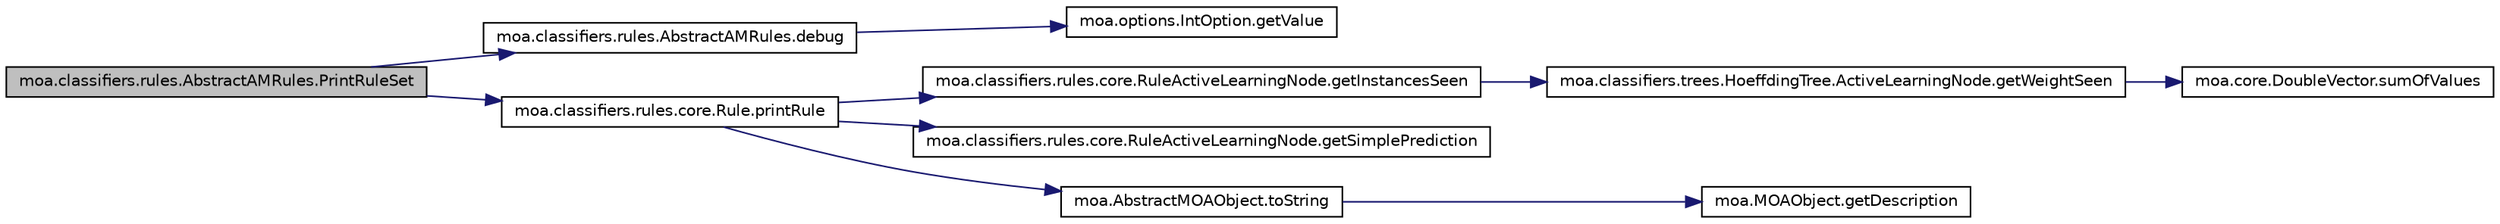 digraph G
{
  edge [fontname="Helvetica",fontsize="10",labelfontname="Helvetica",labelfontsize="10"];
  node [fontname="Helvetica",fontsize="10",shape=record];
  rankdir=LR;
  Node1 [label="moa.classifiers.rules.AbstractAMRules.PrintRuleSet",height=0.2,width=0.4,color="black", fillcolor="grey75", style="filled" fontcolor="black"];
  Node1 -> Node2 [color="midnightblue",fontsize="10",style="solid",fontname="Helvetica"];
  Node2 [label="moa.classifiers.rules.AbstractAMRules.debug",height=0.2,width=0.4,color="black", fillcolor="white", style="filled",URL="$classmoa_1_1classifiers_1_1rules_1_1AbstractAMRules.html#a2c3b905f865c54e6881b3f831429f945",tooltip="Print to console."];
  Node2 -> Node3 [color="midnightblue",fontsize="10",style="solid",fontname="Helvetica"];
  Node3 [label="moa.options.IntOption.getValue",height=0.2,width=0.4,color="black", fillcolor="white", style="filled",URL="$classmoa_1_1options_1_1IntOption.html#affae8787274b44ab7616d46b8d6c831a"];
  Node1 -> Node4 [color="midnightblue",fontsize="10",style="solid",fontname="Helvetica"];
  Node4 [label="moa.classifiers.rules.core.Rule.printRule",height=0.2,width=0.4,color="black", fillcolor="white", style="filled",URL="$classmoa_1_1classifiers_1_1rules_1_1core_1_1Rule.html#a5c7eaaf9fc1dc21b29bd8281523d24eb"];
  Node4 -> Node5 [color="midnightblue",fontsize="10",style="solid",fontname="Helvetica"];
  Node5 [label="moa.classifiers.rules.core.RuleActiveLearningNode.getInstancesSeen",height=0.2,width=0.4,color="black", fillcolor="white", style="filled",URL="$classmoa_1_1classifiers_1_1rules_1_1core_1_1RuleActiveLearningNode.html#ab3bbc1d2b34726d34b9fcda53b91f953"];
  Node5 -> Node6 [color="midnightblue",fontsize="10",style="solid",fontname="Helvetica"];
  Node6 [label="moa.classifiers.trees.HoeffdingTree.ActiveLearningNode.getWeightSeen",height=0.2,width=0.4,color="black", fillcolor="white", style="filled",URL="$classmoa_1_1classifiers_1_1trees_1_1HoeffdingTree_1_1ActiveLearningNode.html#a407cdfb074879e0f84460dee8ae06b04"];
  Node6 -> Node7 [color="midnightblue",fontsize="10",style="solid",fontname="Helvetica"];
  Node7 [label="moa.core.DoubleVector.sumOfValues",height=0.2,width=0.4,color="black", fillcolor="white", style="filled",URL="$classmoa_1_1core_1_1DoubleVector.html#acafa367bb17b33b844486adfa1b2780a"];
  Node4 -> Node8 [color="midnightblue",fontsize="10",style="solid",fontname="Helvetica"];
  Node8 [label="moa.classifiers.rules.core.RuleActiveLearningNode.getSimplePrediction",height=0.2,width=0.4,color="black", fillcolor="white", style="filled",URL="$classmoa_1_1classifiers_1_1rules_1_1core_1_1RuleActiveLearningNode.html#a2babce109833367a954eba375119a4b9"];
  Node4 -> Node9 [color="midnightblue",fontsize="10",style="solid",fontname="Helvetica"];
  Node9 [label="moa.AbstractMOAObject.toString",height=0.2,width=0.4,color="black", fillcolor="white", style="filled",URL="$classmoa_1_1AbstractMOAObject.html#ac686fd3b07c734cf21f1894376fe402d",tooltip="Returns a description of the object."];
  Node9 -> Node10 [color="midnightblue",fontsize="10",style="solid",fontname="Helvetica"];
  Node10 [label="moa.MOAObject.getDescription",height=0.2,width=0.4,color="black", fillcolor="white", style="filled",URL="$interfacemoa_1_1MOAObject.html#afdaf5098f1fe6c852018ce64c28e17f5",tooltip="Returns a string representation of this object."];
}
